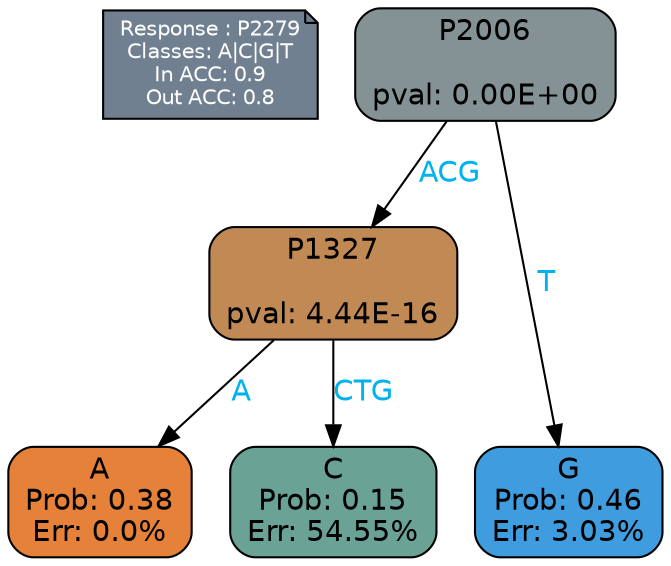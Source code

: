 digraph Tree {
node [shape=box, style="filled, rounded", color="black", fontname=helvetica] ;
graph [ranksep=equally, splines=polylines, bgcolor=transparent, dpi=600] ;
edge [fontname=helvetica] ;
LEGEND [label="Response : P2279
Classes: A|C|G|T
In ACC: 0.9
Out ACC: 0.8
",shape=note,align=left,style=filled,fillcolor="slategray",fontcolor="white",fontsize=10];1 [label="P2006

pval: 0.00E+00", fillcolor="#849295"] ;
2 [label="P1327

pval: 4.44E-16", fillcolor="#c18a54"] ;
3 [label="A
Prob: 0.38
Err: 0.0%", fillcolor="#e58139"] ;
4 [label="C
Prob: 0.15
Err: 54.55%", fillcolor="#6aa296"] ;
5 [label="G
Prob: 0.46
Err: 3.03%", fillcolor="#3e9cdf"] ;
1 -> 2 [label="ACG",fontcolor=deepskyblue2] ;
1 -> 5 [label="T",fontcolor=deepskyblue2] ;
2 -> 3 [label="A",fontcolor=deepskyblue2] ;
2 -> 4 [label="CTG",fontcolor=deepskyblue2] ;
{rank = same; 3;4;5;}{rank = same; LEGEND;1;}}